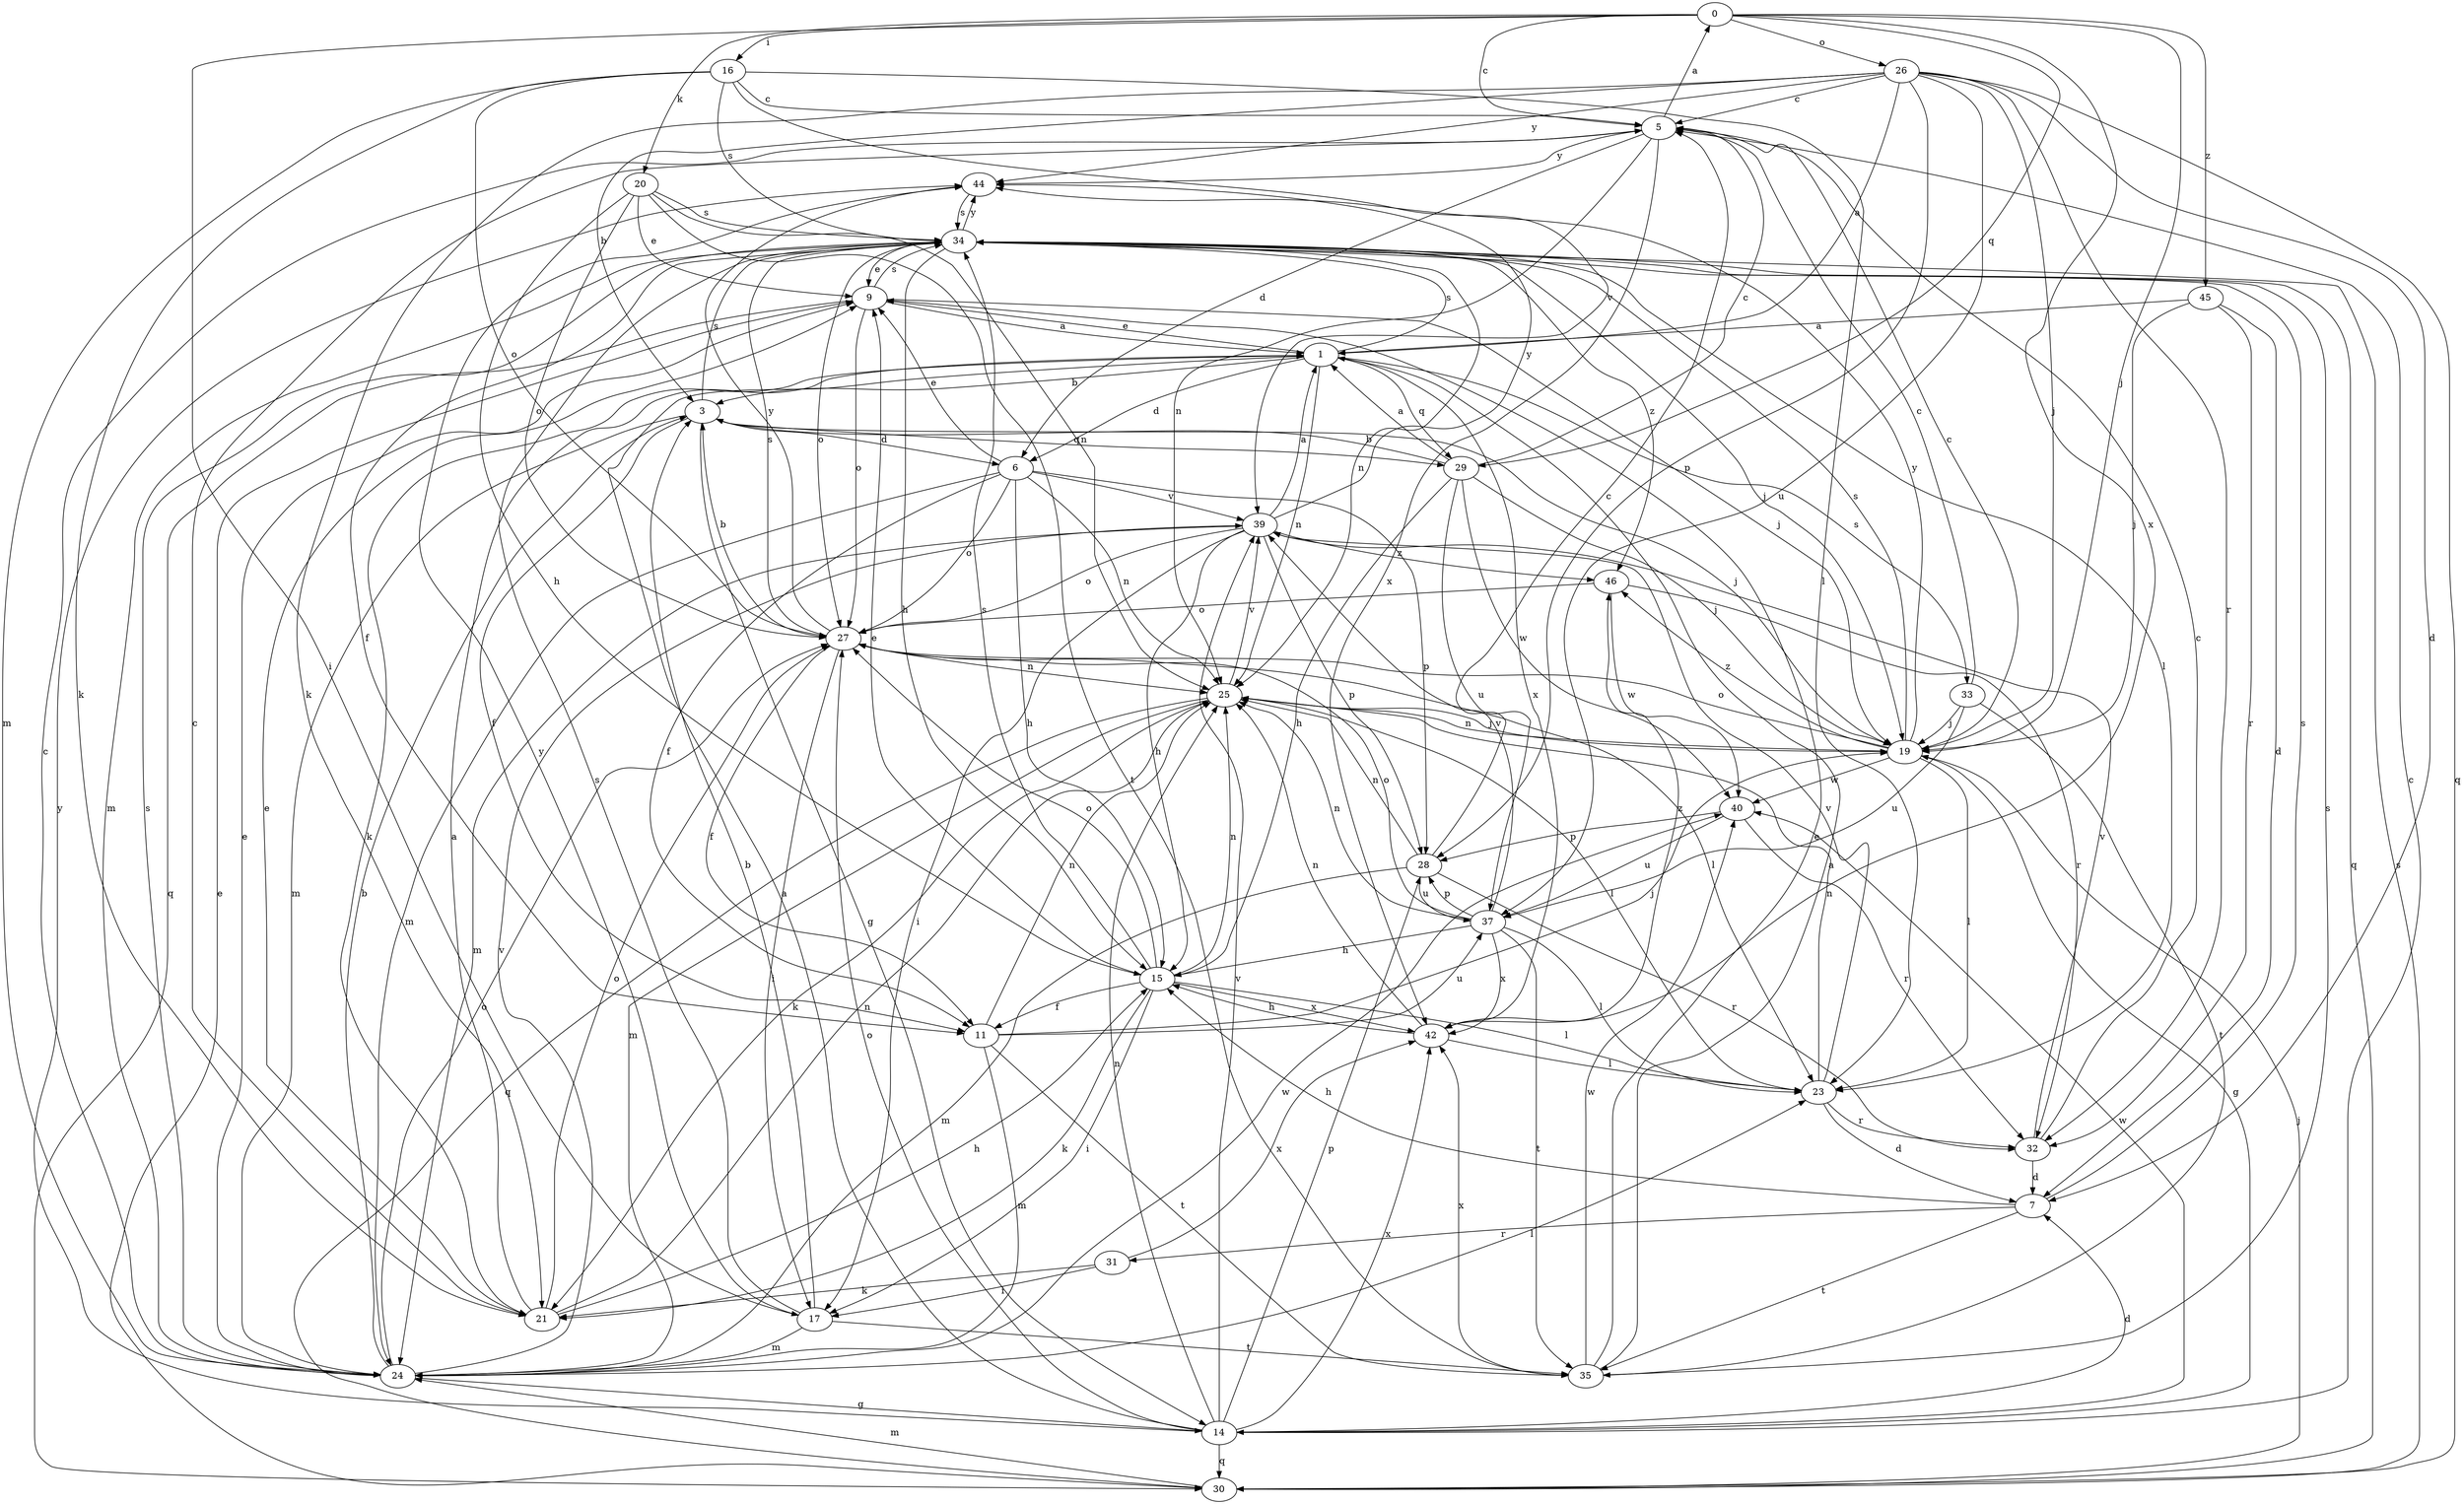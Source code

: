 strict digraph  {
0;
1;
3;
5;
6;
7;
9;
11;
14;
15;
16;
17;
19;
20;
21;
23;
24;
25;
26;
27;
28;
29;
30;
31;
32;
33;
34;
35;
37;
39;
40;
42;
44;
45;
46;
0 -> 5  [label=c];
0 -> 16  [label=i];
0 -> 17  [label=i];
0 -> 19  [label=j];
0 -> 20  [label=k];
0 -> 26  [label=o];
0 -> 29  [label=q];
0 -> 42  [label=x];
0 -> 45  [label=z];
1 -> 3  [label=b];
1 -> 6  [label=d];
1 -> 9  [label=e];
1 -> 21  [label=k];
1 -> 25  [label=n];
1 -> 29  [label=q];
1 -> 33  [label=s];
1 -> 34  [label=s];
1 -> 42  [label=x];
3 -> 6  [label=d];
3 -> 11  [label=f];
3 -> 14  [label=g];
3 -> 19  [label=j];
3 -> 24  [label=m];
3 -> 29  [label=q];
3 -> 34  [label=s];
5 -> 0  [label=a];
5 -> 6  [label=d];
5 -> 25  [label=n];
5 -> 42  [label=x];
5 -> 44  [label=y];
6 -> 9  [label=e];
6 -> 11  [label=f];
6 -> 15  [label=h];
6 -> 24  [label=m];
6 -> 25  [label=n];
6 -> 27  [label=o];
6 -> 28  [label=p];
6 -> 39  [label=v];
7 -> 15  [label=h];
7 -> 31  [label=r];
7 -> 34  [label=s];
7 -> 35  [label=t];
9 -> 1  [label=a];
9 -> 19  [label=j];
9 -> 27  [label=o];
9 -> 30  [label=q];
9 -> 34  [label=s];
11 -> 19  [label=j];
11 -> 24  [label=m];
11 -> 25  [label=n];
11 -> 35  [label=t];
11 -> 37  [label=u];
14 -> 1  [label=a];
14 -> 5  [label=c];
14 -> 7  [label=d];
14 -> 25  [label=n];
14 -> 27  [label=o];
14 -> 28  [label=p];
14 -> 30  [label=q];
14 -> 39  [label=v];
14 -> 40  [label=w];
14 -> 42  [label=x];
14 -> 44  [label=y];
15 -> 9  [label=e];
15 -> 11  [label=f];
15 -> 17  [label=i];
15 -> 21  [label=k];
15 -> 23  [label=l];
15 -> 25  [label=n];
15 -> 27  [label=o];
15 -> 34  [label=s];
15 -> 42  [label=x];
16 -> 5  [label=c];
16 -> 21  [label=k];
16 -> 23  [label=l];
16 -> 24  [label=m];
16 -> 27  [label=o];
16 -> 34  [label=s];
16 -> 39  [label=v];
17 -> 3  [label=b];
17 -> 24  [label=m];
17 -> 34  [label=s];
17 -> 35  [label=t];
17 -> 44  [label=y];
19 -> 5  [label=c];
19 -> 14  [label=g];
19 -> 23  [label=l];
19 -> 25  [label=n];
19 -> 27  [label=o];
19 -> 34  [label=s];
19 -> 40  [label=w];
19 -> 44  [label=y];
19 -> 46  [label=z];
20 -> 9  [label=e];
20 -> 15  [label=h];
20 -> 25  [label=n];
20 -> 27  [label=o];
20 -> 34  [label=s];
20 -> 35  [label=t];
21 -> 1  [label=a];
21 -> 5  [label=c];
21 -> 9  [label=e];
21 -> 15  [label=h];
21 -> 25  [label=n];
21 -> 27  [label=o];
23 -> 7  [label=d];
23 -> 25  [label=n];
23 -> 32  [label=r];
23 -> 39  [label=v];
24 -> 3  [label=b];
24 -> 5  [label=c];
24 -> 9  [label=e];
24 -> 14  [label=g];
24 -> 23  [label=l];
24 -> 27  [label=o];
24 -> 34  [label=s];
24 -> 39  [label=v];
24 -> 40  [label=w];
25 -> 19  [label=j];
25 -> 21  [label=k];
25 -> 23  [label=l];
25 -> 24  [label=m];
25 -> 30  [label=q];
25 -> 39  [label=v];
26 -> 1  [label=a];
26 -> 3  [label=b];
26 -> 5  [label=c];
26 -> 7  [label=d];
26 -> 19  [label=j];
26 -> 21  [label=k];
26 -> 28  [label=p];
26 -> 30  [label=q];
26 -> 32  [label=r];
26 -> 37  [label=u];
26 -> 44  [label=y];
27 -> 3  [label=b];
27 -> 11  [label=f];
27 -> 17  [label=i];
27 -> 23  [label=l];
27 -> 25  [label=n];
27 -> 34  [label=s];
27 -> 44  [label=y];
28 -> 5  [label=c];
28 -> 24  [label=m];
28 -> 25  [label=n];
28 -> 32  [label=r];
28 -> 37  [label=u];
29 -> 1  [label=a];
29 -> 3  [label=b];
29 -> 5  [label=c];
29 -> 15  [label=h];
29 -> 19  [label=j];
29 -> 37  [label=u];
29 -> 40  [label=w];
30 -> 9  [label=e];
30 -> 19  [label=j];
30 -> 24  [label=m];
30 -> 34  [label=s];
31 -> 17  [label=i];
31 -> 21  [label=k];
31 -> 42  [label=x];
32 -> 5  [label=c];
32 -> 7  [label=d];
32 -> 39  [label=v];
33 -> 5  [label=c];
33 -> 19  [label=j];
33 -> 35  [label=t];
33 -> 37  [label=u];
34 -> 9  [label=e];
34 -> 11  [label=f];
34 -> 15  [label=h];
34 -> 19  [label=j];
34 -> 23  [label=l];
34 -> 24  [label=m];
34 -> 25  [label=n];
34 -> 27  [label=o];
34 -> 30  [label=q];
34 -> 44  [label=y];
34 -> 46  [label=z];
35 -> 1  [label=a];
35 -> 9  [label=e];
35 -> 34  [label=s];
35 -> 40  [label=w];
35 -> 42  [label=x];
37 -> 15  [label=h];
37 -> 23  [label=l];
37 -> 25  [label=n];
37 -> 27  [label=o];
37 -> 28  [label=p];
37 -> 35  [label=t];
37 -> 39  [label=v];
37 -> 42  [label=x];
39 -> 1  [label=a];
39 -> 15  [label=h];
39 -> 17  [label=i];
39 -> 24  [label=m];
39 -> 27  [label=o];
39 -> 28  [label=p];
39 -> 44  [label=y];
39 -> 46  [label=z];
40 -> 28  [label=p];
40 -> 32  [label=r];
40 -> 37  [label=u];
42 -> 15  [label=h];
42 -> 23  [label=l];
42 -> 25  [label=n];
42 -> 46  [label=z];
44 -> 34  [label=s];
45 -> 1  [label=a];
45 -> 7  [label=d];
45 -> 19  [label=j];
45 -> 32  [label=r];
46 -> 27  [label=o];
46 -> 32  [label=r];
46 -> 40  [label=w];
}
